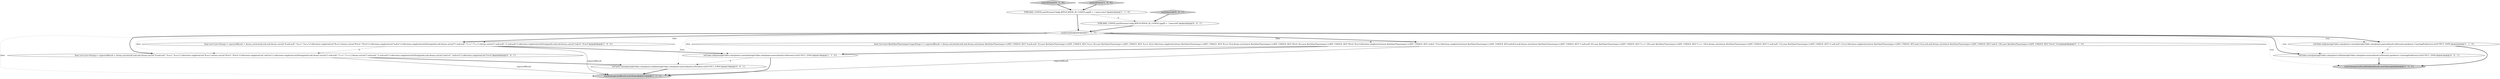 digraph {
7 [style = filled, label = "STREAMS_CONFIG.put(StreamsConfig.APPLICATION_ID_CONFIG,appID + \"-inner-outer\")@@@3@@@['1', '1', '0']", fillcolor = white, shape = ellipse image = "AAA0AAABBB1BBB"];
3 [style = filled, label = "cacheEnabled@@@4@@@['1', '1', '1']", fillcolor = white, shape = diamond image = "AAA0AAABBB1BBB"];
12 [style = filled, label = "final List<List<String>> expectedResult = Arrays.asList(null,null,null,Arrays.asList(\"A-null-null\",\"A-a-a\",\"A-a-a\"),Collections.singletonList(\"B-a-a\"),Arrays.asList(\"B-b-b\",\"B-b-b\"),Collections.singletonList(\"null-b-b\"),Collections.singletonList((String)null),null,Arrays.asList(\"C-null-null\",\"C-c-c\",\"C-c-c\"),Arrays.asList(\"C-null-null\",\"C-null-null\"),Collections.singletonList((String)null),null,Arrays.asList(\"null-d-d\",\"null-d-d\"),Collections.singletonList(\"D-d-d\"))@@@9@@@['0', '0', '1']", fillcolor = white, shape = ellipse image = "AAA0AAABBB3BBB"];
2 [style = filled, label = "leftTable.leftJoin(rightTable,valueJoiner).outerJoin(rightTable,valueJoiner,materialized).toStream().peek(new CountingPeek(true)).to(OUTPUT_TOPIC)@@@5@@@['1', '1', '0']", fillcolor = white, shape = ellipse image = "AAA0AAABBB1BBB"];
14 [style = filled, label = "leftTable.outerJoin(rightTable,valueJoiner).leftJoin(rightTable,valueJoiner,materialized).toStream().peek(new CountingPeek(true)).to(OUTPUT_TOPIC)@@@5@@@['0', '0', '1']", fillcolor = white, shape = ellipse image = "AAA0AAABBB3BBB"];
9 [style = filled, label = "testLeftOuter['0', '1', '0']", fillcolor = lightgray, shape = diamond image = "AAA0AAABBB2BBB"];
10 [style = filled, label = "testOuterLeft['0', '0', '1']", fillcolor = lightgray, shape = diamond image = "AAA0AAABBB3BBB"];
1 [style = filled, label = "leftTable.leftJoin(rightTable,valueJoiner).outerJoin(rightTable,valueJoiner,materialized).toStream().to(OUTPUT_TOPIC)@@@10@@@['1', '1', '0']", fillcolor = white, shape = ellipse image = "AAA0AAABBB1BBB"];
8 [style = filled, label = "final List<List<KeyValueTimestamp<Long,String>>> expectedResult = Arrays.asList(null,null,null,Arrays.asList(new KeyValueTimestamp<>(ANY_UNIQUE_KEY,\"A-null-null\",3L),new KeyValueTimestamp<>(ANY_UNIQUE_KEY,\"A-a-a\",4L),new KeyValueTimestamp<>(ANY_UNIQUE_KEY,\"A-a-a\",4L)),Collections.singletonList(new KeyValueTimestamp<>(ANY_UNIQUE_KEY,\"B-a-a\",5L)),Arrays.asList(new KeyValueTimestamp<>(ANY_UNIQUE_KEY,\"B-b-b\",6L),new KeyValueTimestamp<>(ANY_UNIQUE_KEY,\"B-b-b\",6L)),Collections.singletonList(new KeyValueTimestamp<>(ANY_UNIQUE_KEY,\"null-b\",7L)),Collections.singletonList(new KeyValueTimestamp<>(ANY_UNIQUE_KEY,null,8L)),null,Arrays.asList(new KeyValueTimestamp<>(ANY_UNIQUE_KEY,\"C-null-null\",9L),new KeyValueTimestamp<>(ANY_UNIQUE_KEY,\"C-c-c\",10L),new KeyValueTimestamp<>(ANY_UNIQUE_KEY,\"C-c-c\",10L)),Arrays.asList(new KeyValueTimestamp<>(ANY_UNIQUE_KEY,\"C-null-null\",11L),new KeyValueTimestamp<>(ANY_UNIQUE_KEY,\"C-null-null\",11L)),Collections.singletonList(new KeyValueTimestamp<>(ANY_UNIQUE_KEY,null,12L)),null,null,Arrays.asList(new KeyValueTimestamp<>(ANY_UNIQUE_KEY,\"null-d\",14L),new KeyValueTimestamp<>(ANY_UNIQUE_KEY,\"D-d-d\",15L)))@@@9@@@['0', '1', '0']", fillcolor = white, shape = ellipse image = "AAA0AAABBB2BBB"];
11 [style = filled, label = "leftTable.outerJoin(rightTable,valueJoiner).leftJoin(rightTable,valueJoiner,materialized).toStream().to(OUTPUT_TOPIC)@@@10@@@['0', '0', '1']", fillcolor = white, shape = ellipse image = "AAA0AAABBB3BBB"];
5 [style = filled, label = "final List<List<String>> expectedResult = Arrays.asList(null,null,null,Arrays.asList(\"A-null-null\",\"A-a-a\",\"A-a-a\"),Collections.singletonList(\"B-a-a\"),Arrays.asList(\"B-b-b\",\"B-b-b\"),Collections.singletonList(\"null-b\"),Collections.singletonList((String)null),null,Arrays.asList(\"C-null-null\",\"C-c-c\",\"C-c-c\"),Arrays.asList(\"C-null-null\",\"C-null-null\"),Collections.singletonList((String)null),null,null,Arrays.asList(\"null-d\",\"D-d-d\"))@@@9@@@['1', '0', '0']", fillcolor = white, shape = ellipse image = "AAA0AAABBB1BBB"];
6 [style = filled, label = "testLeftOuter['1', '0', '0']", fillcolor = lightgray, shape = diamond image = "AAA0AAABBB1BBB"];
4 [style = filled, label = "runTest(expectedResult,storeName)@@@11@@@['1', '1', '1']", fillcolor = lightgray, shape = ellipse image = "AAA0AAABBB1BBB"];
0 [style = filled, label = "runTest(expectedFinalMultiJoinResult,storeName)@@@6@@@['1', '1', '1']", fillcolor = lightgray, shape = ellipse image = "AAA0AAABBB1BBB"];
13 [style = filled, label = "STREAMS_CONFIG.put(StreamsConfig.APPLICATION_ID_CONFIG,appID + \"-inner-left\")@@@3@@@['0', '0', '1']", fillcolor = white, shape = ellipse image = "AAA0AAABBB3BBB"];
1->4 [style = bold, label=""];
5->12 [style = dashed, label="0"];
3->4 [style = dotted, label="false"];
11->4 [style = bold, label=""];
3->14 [style = bold, label=""];
12->11 [style = bold, label=""];
3->12 [style = bold, label=""];
9->7 [style = bold, label=""];
3->8 [style = dotted, label="false"];
7->3 [style = bold, label=""];
3->14 [style = dotted, label="true"];
3->12 [style = dotted, label="false"];
8->1 [style = bold, label=""];
5->1 [style = bold, label=""];
3->5 [style = bold, label=""];
2->0 [style = bold, label=""];
2->14 [style = dashed, label="0"];
3->2 [style = bold, label=""];
13->3 [style = bold, label=""];
14->0 [style = bold, label=""];
10->13 [style = bold, label=""];
3->11 [style = dotted, label="false"];
1->11 [style = dashed, label="0"];
3->8 [style = bold, label=""];
3->0 [style = dotted, label="true"];
7->13 [style = dashed, label="0"];
8->4 [style = solid, label="expectedResult"];
5->4 [style = solid, label="expectedResult"];
12->4 [style = solid, label="expectedResult"];
6->7 [style = bold, label=""];
3->5 [style = dotted, label="false"];
3->1 [style = dotted, label="false"];
3->2 [style = dotted, label="true"];
}
